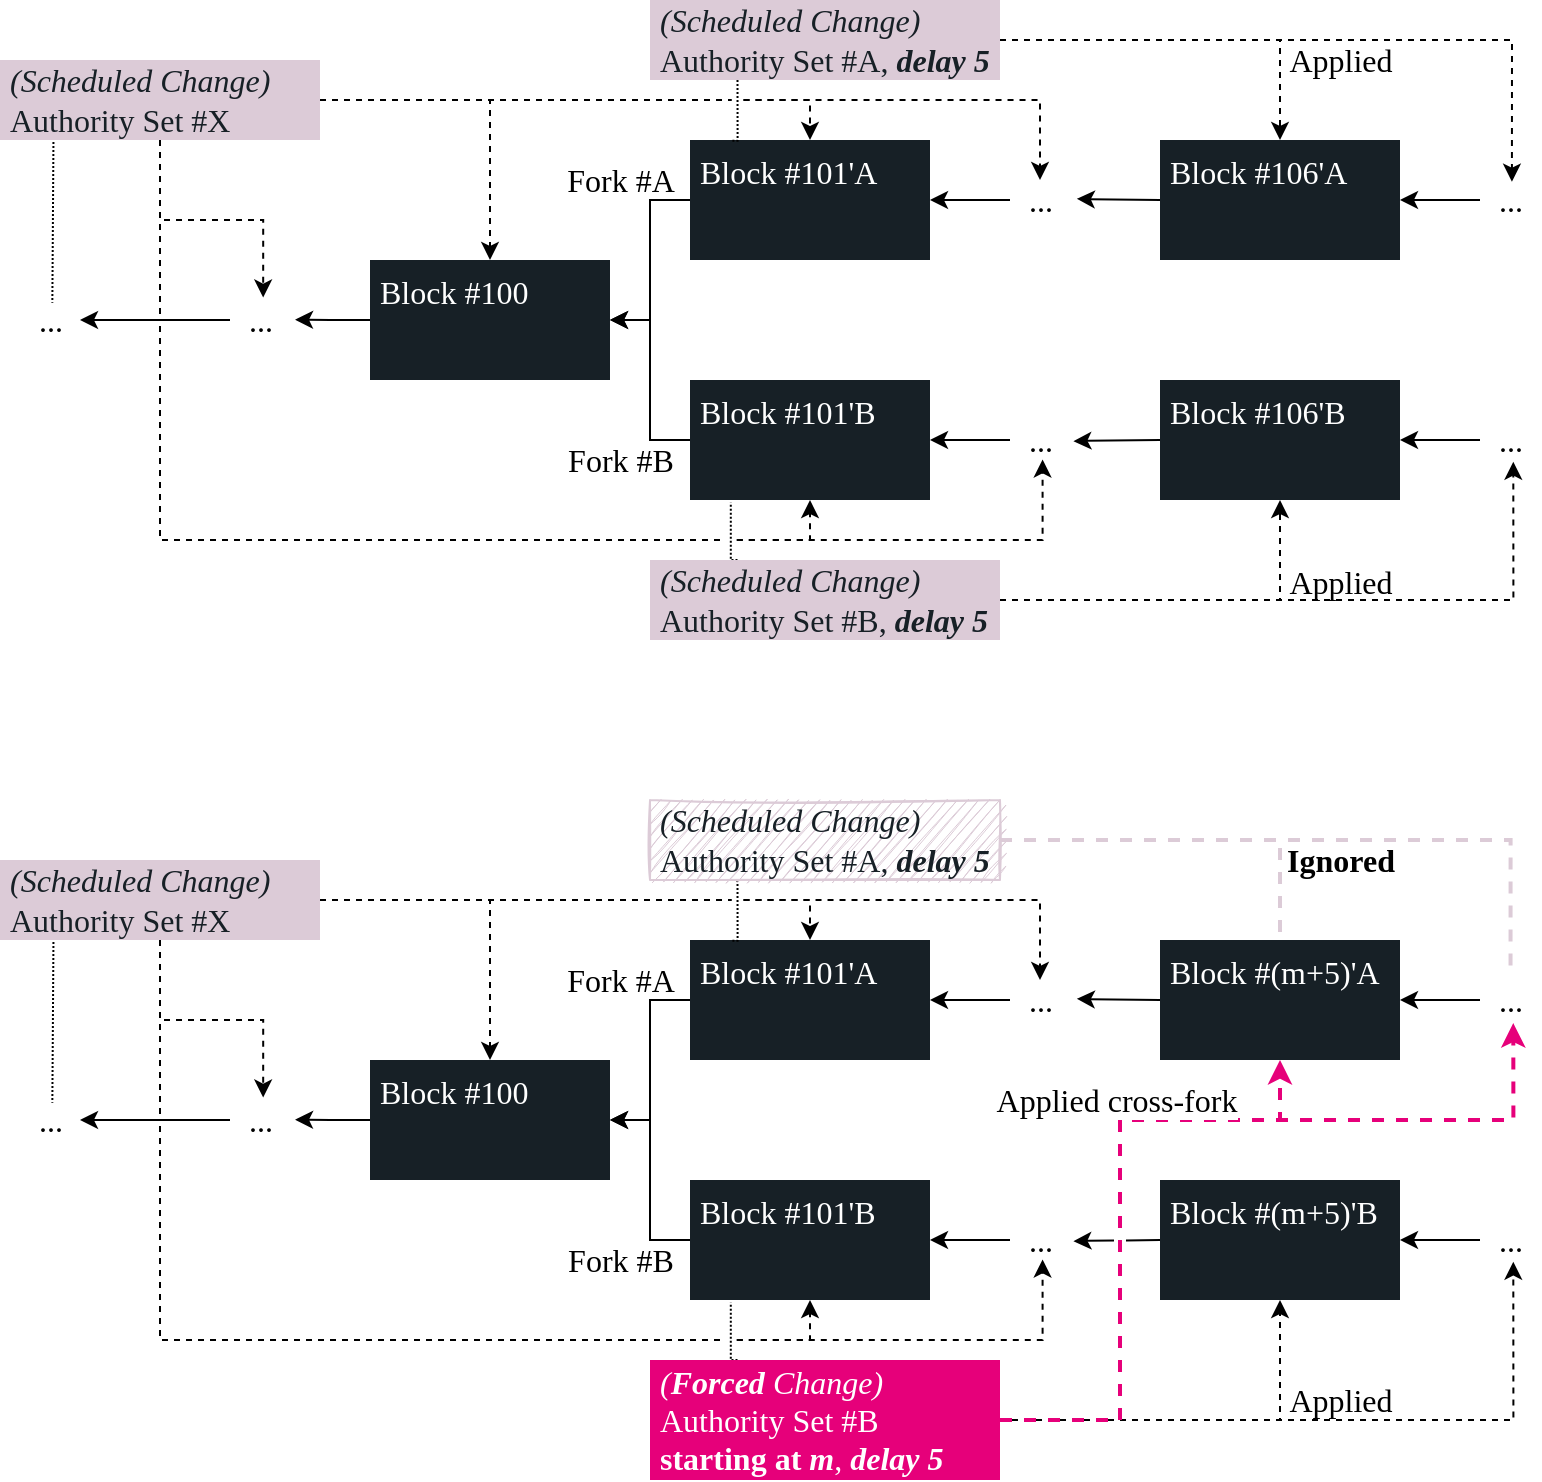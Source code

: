<mxfile version="19.0.2" type="device"><diagram name="Page-1" id="c37626ed-c26b-45fb-9056-f9ebc6bb27b6"><mxGraphModel dx="993" dy="927" grid="1" gridSize="10" guides="1" tooltips="1" connect="1" arrows="1" fold="1" page="1" pageScale="1" pageWidth="1100" pageHeight="850" background="none" math="0" shadow="0"><root><mxCell id="0"/><mxCell id="1" parent="0"/><mxCell id="DKEFc4V31NDqsVVvhGKB-27" style="edgeStyle=orthogonalEdgeStyle;rounded=0;orthogonalLoop=1;jettySize=auto;html=1;entryX=1.084;entryY=0.491;entryDx=0;entryDy=0;entryPerimeter=0;fontFamily=Times New Roman;fontSize=16;" parent="1" source="DKEFc4V31NDqsVVvhGKB-2" target="DKEFc4V31NDqsVVvhGKB-26" edge="1"><mxGeometry relative="1" as="geometry"/></mxCell><mxCell id="DKEFc4V31NDqsVVvhGKB-2" value="Block #100" style="rounded=0;whiteSpace=wrap;html=1;fillColor=#172026;strokeColor=none;align=left;verticalAlign=top;fontColor=#FFFFFF;spacingLeft=3;fontFamily=Times New Roman;fontSize=16;" parent="1" vertex="1"><mxGeometry x="215" y="180" width="120" height="60" as="geometry"/></mxCell><mxCell id="DKEFc4V31NDqsVVvhGKB-9" style="edgeStyle=orthogonalEdgeStyle;rounded=0;orthogonalLoop=1;jettySize=auto;html=1;entryX=1;entryY=0.5;entryDx=0;entryDy=0;fontFamily=Times New Roman;fontSize=16;" parent="1" source="DKEFc4V31NDqsVVvhGKB-3" target="DKEFc4V31NDqsVVvhGKB-2" edge="1"><mxGeometry relative="1" as="geometry"/></mxCell><mxCell id="DKEFc4V31NDqsVVvhGKB-3" value="Block #101'A" style="rounded=0;whiteSpace=wrap;html=1;fillColor=#172026;strokeColor=none;align=left;verticalAlign=top;fontColor=#FFFFFF;spacingLeft=3;fontFamily=Times New Roman;fontSize=16;" parent="1" vertex="1"><mxGeometry x="375" y="120" width="120" height="60" as="geometry"/></mxCell><mxCell id="DKEFc4V31NDqsVVvhGKB-11" style="edgeStyle=orthogonalEdgeStyle;rounded=0;orthogonalLoop=1;jettySize=auto;html=1;entryX=1;entryY=0.5;entryDx=0;entryDy=0;fontFamily=Times New Roman;fontSize=16;" parent="1" source="DKEFc4V31NDqsVVvhGKB-4" target="DKEFc4V31NDqsVVvhGKB-2" edge="1"><mxGeometry relative="1" as="geometry"/></mxCell><mxCell id="DKEFc4V31NDqsVVvhGKB-4" value="Block #101'B" style="rounded=0;whiteSpace=wrap;html=1;fillColor=#172026;strokeColor=none;align=left;verticalAlign=top;fontColor=#FFFFFF;spacingLeft=3;fontFamily=Times New Roman;fontSize=16;" parent="1" vertex="1"><mxGeometry x="375" y="240" width="120" height="60" as="geometry"/></mxCell><mxCell id="DKEFc4V31NDqsVVvhGKB-16" value="Applied" style="edgeStyle=orthogonalEdgeStyle;rounded=0;orthogonalLoop=1;jettySize=auto;html=1;entryX=0.5;entryY=0;entryDx=0;entryDy=0;dashed=1;fontFamily=Times New Roman;fontSize=16;" parent="1" source="DKEFc4V31NDqsVVvhGKB-13" target="DKEFc4V31NDqsVVvhGKB-61" edge="1"><mxGeometry x="0.579" y="30" relative="1" as="geometry"><mxPoint x="595" y="120" as="targetPoint"/><mxPoint as="offset"/><Array as="points"><mxPoint x="670" y="70"/></Array></mxGeometry></mxCell><mxCell id="DKEFc4V31NDqsVVvhGKB-69" style="edgeStyle=orthogonalEdgeStyle;rounded=0;jumpStyle=arc;orthogonalLoop=1;jettySize=auto;html=1;dashed=1;dashPattern=1 1;endArrow=none;endFill=0;exitX=0.25;exitY=1;exitDx=0;exitDy=0;entryX=0.173;entryY=0.007;entryDx=0;entryDy=0;entryPerimeter=0;fontFamily=Times New Roman;fontSize=16;" parent="1" source="DKEFc4V31NDqsVVvhGKB-13" target="DKEFc4V31NDqsVVvhGKB-3" edge="1"><mxGeometry relative="1" as="geometry"><mxPoint x="440" y="120" as="targetPoint"/><Array as="points"><mxPoint x="395" y="120"/></Array></mxGeometry></mxCell><mxCell id="DKEFc4V31NDqsVVvhGKB-86" style="edgeStyle=orthogonalEdgeStyle;rounded=0;jumpStyle=gap;orthogonalLoop=1;jettySize=auto;html=1;entryX=0.532;entryY=0.043;entryDx=0;entryDy=0;entryPerimeter=0;endArrow=classic;endFill=1;dashed=1;fontFamily=Times New Roman;fontSize=16;" parent="1" source="DKEFc4V31NDqsVVvhGKB-13" target="DKEFc4V31NDqsVVvhGKB-82" edge="1"><mxGeometry relative="1" as="geometry"/></mxCell><mxCell id="DKEFc4V31NDqsVVvhGKB-13" value="&lt;i style=&quot;font-size: 16px;&quot;&gt;&lt;font style=&quot;font-size: 16px;&quot;&gt;(Scheduled Change)&lt;br style=&quot;font-size: 16px;&quot;&gt;&lt;/font&gt;&lt;/i&gt;Authority Set #A, &lt;i style=&quot;font-size: 16px;&quot;&gt;&lt;b style=&quot;font-size: 16px;&quot;&gt;delay 5&lt;/b&gt;&lt;/i&gt;" style="rounded=0;whiteSpace=wrap;html=1;align=left;verticalAlign=middle;fillColor=#DCCBD7;strokeColor=none;fontColor=#172026;spacingLeft=3;fontFamily=Times New Roman;fontSize=16;" parent="1" vertex="1"><mxGeometry x="355" y="50" width="175" height="40" as="geometry"/></mxCell><mxCell id="DKEFc4V31NDqsVVvhGKB-19" style="edgeStyle=orthogonalEdgeStyle;rounded=0;orthogonalLoop=1;jettySize=auto;html=1;dashed=1;fontFamily=Times New Roman;fontSize=16;" parent="1" source="DKEFc4V31NDqsVVvhGKB-17" target="DKEFc4V31NDqsVVvhGKB-60" edge="1"><mxGeometry relative="1" as="geometry"><mxPoint x="600.28" y="302.94" as="targetPoint"/></mxGeometry></mxCell><mxCell id="DKEFc4V31NDqsVVvhGKB-75" value="Applied" style="edgeLabel;html=1;align=center;verticalAlign=middle;resizable=0;points=[];fontFamily=Times New Roman;fontSize=16;" parent="DKEFc4V31NDqsVVvhGKB-19" vertex="1" connectable="0"><mxGeometry x="0.49" y="-1" relative="1" as="geometry"><mxPoint x="29" y="-8" as="offset"/></mxGeometry></mxCell><mxCell id="DKEFc4V31NDqsVVvhGKB-70" style="edgeStyle=orthogonalEdgeStyle;rounded=0;jumpStyle=arc;orthogonalLoop=1;jettySize=auto;html=1;entryX=0.17;entryY=1.02;entryDx=0;entryDy=0;dashed=1;dashPattern=1 1;endArrow=none;endFill=0;entryPerimeter=0;exitX=0.25;exitY=0;exitDx=0;exitDy=0;fontFamily=Times New Roman;fontSize=16;" parent="1" source="DKEFc4V31NDqsVVvhGKB-17" target="DKEFc4V31NDqsVVvhGKB-4" edge="1"><mxGeometry relative="1" as="geometry"/></mxCell><mxCell id="DKEFc4V31NDqsVVvhGKB-87" style="edgeStyle=orthogonalEdgeStyle;rounded=0;jumpStyle=gap;orthogonalLoop=1;jettySize=auto;html=1;entryX=0.555;entryY=1.043;entryDx=0;entryDy=0;entryPerimeter=0;endArrow=classic;endFill=1;dashed=1;fontFamily=Times New Roman;fontSize=16;" parent="1" source="DKEFc4V31NDqsVVvhGKB-17" target="DKEFc4V31NDqsVVvhGKB-83" edge="1"><mxGeometry relative="1" as="geometry"/></mxCell><mxCell id="DKEFc4V31NDqsVVvhGKB-17" value="&lt;i style=&quot;font-size: 16px;&quot;&gt;(Scheduled Change)&lt;br style=&quot;font-size: 16px;&quot;&gt;&lt;/i&gt;Authority Set #B, &lt;i style=&quot;font-size: 16px;&quot;&gt;&lt;b style=&quot;font-size: 16px;&quot;&gt;delay 5&lt;/b&gt;&lt;/i&gt;" style="rounded=0;whiteSpace=wrap;html=1;align=left;verticalAlign=middle;fontColor=#172026;fillColor=#DCCBD7;strokeColor=none;spacingLeft=3;fontFamily=Times New Roman;fontSize=16;" parent="1" vertex="1"><mxGeometry x="355" y="330" width="175" height="40" as="geometry"/></mxCell><mxCell id="DKEFc4V31NDqsVVvhGKB-24" value="Fork #A" style="text;html=1;align=center;verticalAlign=middle;resizable=0;points=[];autosize=1;strokeColor=none;fillColor=none;fontFamily=Times New Roman;fontSize=16;" parent="1" vertex="1"><mxGeometry x="305" y="130" width="70" height="20" as="geometry"/></mxCell><mxCell id="DKEFc4V31NDqsVVvhGKB-25" value="Fork #B" style="text;html=1;align=center;verticalAlign=middle;resizable=0;points=[];autosize=1;strokeColor=none;fillColor=none;fontFamily=Times New Roman;fontSize=16;" parent="1" vertex="1"><mxGeometry x="305" y="270" width="70" height="20" as="geometry"/></mxCell><mxCell id="DKEFc4V31NDqsVVvhGKB-164" style="edgeStyle=orthogonalEdgeStyle;rounded=0;jumpStyle=gap;orthogonalLoop=1;jettySize=auto;html=1;fontSize=16;endArrow=classic;endFill=1;fontFamily=Times New Roman;" parent="1" source="DKEFc4V31NDqsVVvhGKB-26" target="DKEFc4V31NDqsVVvhGKB-162" edge="1"><mxGeometry relative="1" as="geometry"/></mxCell><mxCell id="DKEFc4V31NDqsVVvhGKB-26" value="..." style="text;html=1;align=center;verticalAlign=middle;resizable=0;points=[];autosize=1;strokeColor=none;fillColor=none;fontFamily=Times New Roman;fontSize=16;" parent="1" vertex="1"><mxGeometry x="145" y="200" width="30" height="20" as="geometry"/></mxCell><mxCell id="DKEFc4V31NDqsVVvhGKB-29" style="edgeStyle=orthogonalEdgeStyle;rounded=0;orthogonalLoop=1;jettySize=auto;html=1;dashed=1;exitX=0.5;exitY=1;exitDx=0;exitDy=0;entryX=0.553;entryY=-0.062;entryDx=0;entryDy=0;entryPerimeter=0;fontFamily=Times New Roman;fontSize=16;" parent="1" source="DKEFc4V31NDqsVVvhGKB-28" target="DKEFc4V31NDqsVVvhGKB-26" edge="1"><mxGeometry relative="1" as="geometry"><Array as="points"><mxPoint x="110" y="160"/><mxPoint x="162" y="160"/></Array></mxGeometry></mxCell><mxCell id="DKEFc4V31NDqsVVvhGKB-31" style="edgeStyle=orthogonalEdgeStyle;rounded=0;orthogonalLoop=1;jettySize=auto;html=1;entryX=0.5;entryY=0;entryDx=0;entryDy=0;dashed=1;exitX=1;exitY=0.5;exitDx=0;exitDy=0;fontFamily=Times New Roman;fontSize=16;" parent="1" source="DKEFc4V31NDqsVVvhGKB-28" target="DKEFc4V31NDqsVVvhGKB-2" edge="1"><mxGeometry relative="1" as="geometry"/></mxCell><mxCell id="DKEFc4V31NDqsVVvhGKB-65" style="edgeStyle=orthogonalEdgeStyle;rounded=0;orthogonalLoop=1;jettySize=auto;html=1;dashed=1;jumpStyle=gap;fontFamily=Times New Roman;fontSize=16;" parent="1" source="DKEFc4V31NDqsVVvhGKB-28" target="DKEFc4V31NDqsVVvhGKB-58" edge="1"><mxGeometry relative="1" as="geometry"/></mxCell><mxCell id="DKEFc4V31NDqsVVvhGKB-76" style="edgeStyle=orthogonalEdgeStyle;rounded=0;jumpStyle=gap;orthogonalLoop=1;jettySize=auto;html=1;entryX=0.543;entryY=0.986;entryDx=0;entryDy=0;entryPerimeter=0;endArrow=classic;endFill=1;dashed=1;exitX=0.5;exitY=1;exitDx=0;exitDy=0;fontFamily=Times New Roman;fontSize=16;" parent="1" source="DKEFc4V31NDqsVVvhGKB-28" target="DKEFc4V31NDqsVVvhGKB-59" edge="1"><mxGeometry relative="1" as="geometry"><Array as="points"><mxPoint x="110" y="320"/><mxPoint x="551" y="320"/></Array></mxGeometry></mxCell><mxCell id="DKEFc4V31NDqsVVvhGKB-77" style="edgeStyle=orthogonalEdgeStyle;rounded=0;jumpStyle=gap;orthogonalLoop=1;jettySize=auto;html=1;entryX=0.5;entryY=0;entryDx=0;entryDy=0;endArrow=classic;endFill=1;dashed=1;fontFamily=Times New Roman;fontSize=16;" parent="1" source="DKEFc4V31NDqsVVvhGKB-28" target="DKEFc4V31NDqsVVvhGKB-3" edge="1"><mxGeometry relative="1" as="geometry"/></mxCell><mxCell id="DKEFc4V31NDqsVVvhGKB-79" style="edgeStyle=orthogonalEdgeStyle;rounded=0;jumpStyle=gap;orthogonalLoop=1;jettySize=auto;html=1;entryX=0.5;entryY=1;entryDx=0;entryDy=0;endArrow=classic;endFill=1;dashed=1;exitX=0.5;exitY=1;exitDx=0;exitDy=0;fontFamily=Times New Roman;fontSize=16;" parent="1" source="DKEFc4V31NDqsVVvhGKB-28" target="DKEFc4V31NDqsVVvhGKB-4" edge="1"><mxGeometry relative="1" as="geometry"><Array as="points"><mxPoint x="110" y="320"/><mxPoint x="435" y="320"/></Array></mxGeometry></mxCell><mxCell id="DKEFc4V31NDqsVVvhGKB-163" style="edgeStyle=orthogonalEdgeStyle;rounded=0;jumpStyle=gap;orthogonalLoop=1;jettySize=auto;html=1;entryX=0.539;entryY=0.067;entryDx=0;entryDy=0;entryPerimeter=0;dashed=1;fontSize=16;endArrow=none;endFill=0;exitX=0.167;exitY=1.025;exitDx=0;exitDy=0;exitPerimeter=0;dashPattern=1 1;fontFamily=Times New Roman;" parent="1" source="DKEFc4V31NDqsVVvhGKB-28" target="DKEFc4V31NDqsVVvhGKB-162" edge="1"><mxGeometry relative="1" as="geometry"/></mxCell><mxCell id="DKEFc4V31NDqsVVvhGKB-28" value="&lt;i style=&quot;font-size: 16px;&quot;&gt;(Scheduled Change)&lt;br style=&quot;font-size: 16px;&quot;&gt;&lt;/i&gt;Authority Set #X" style="rounded=0;whiteSpace=wrap;html=1;align=left;verticalAlign=middle;fillColor=#dccbd7;fontColor=#172026;strokeColor=none;perimeterSpacing=0;spacingLeft=3;fontFamily=Times New Roman;fontSize=16;" parent="1" vertex="1"><mxGeometry x="30" y="80" width="160" height="40" as="geometry"/></mxCell><mxCell id="DKEFc4V31NDqsVVvhGKB-71" style="edgeStyle=orthogonalEdgeStyle;rounded=0;jumpStyle=arc;orthogonalLoop=1;jettySize=auto;html=1;entryX=1;entryY=0.5;entryDx=0;entryDy=0;endArrow=classic;endFill=1;fontFamily=Times New Roman;fontSize=16;" parent="1" source="DKEFc4V31NDqsVVvhGKB-58" target="DKEFc4V31NDqsVVvhGKB-3" edge="1"><mxGeometry relative="1" as="geometry"/></mxCell><mxCell id="DKEFc4V31NDqsVVvhGKB-58" value="..." style="text;html=1;align=center;verticalAlign=middle;resizable=0;points=[];autosize=1;strokeColor=none;fillColor=none;fontFamily=Times New Roman;fontSize=16;" parent="1" vertex="1"><mxGeometry x="535" y="140" width="30" height="20" as="geometry"/></mxCell><mxCell id="DKEFc4V31NDqsVVvhGKB-72" style="edgeStyle=orthogonalEdgeStyle;rounded=0;jumpStyle=arc;orthogonalLoop=1;jettySize=auto;html=1;endArrow=classic;endFill=1;fontFamily=Times New Roman;fontSize=16;" parent="1" source="DKEFc4V31NDqsVVvhGKB-59" target="DKEFc4V31NDqsVVvhGKB-4" edge="1"><mxGeometry relative="1" as="geometry"/></mxCell><mxCell id="DKEFc4V31NDqsVVvhGKB-59" value="..." style="text;html=1;align=center;verticalAlign=middle;resizable=0;points=[];autosize=1;strokeColor=none;fillColor=none;fontFamily=Times New Roman;fontSize=16;" parent="1" vertex="1"><mxGeometry x="535" y="260" width="30" height="20" as="geometry"/></mxCell><mxCell id="DKEFc4V31NDqsVVvhGKB-74" style="edgeStyle=orthogonalEdgeStyle;rounded=0;jumpStyle=arc;orthogonalLoop=1;jettySize=auto;html=1;entryX=1.057;entryY=0.529;entryDx=0;entryDy=0;entryPerimeter=0;endArrow=classic;endFill=1;fontFamily=Times New Roman;fontSize=16;" parent="1" source="DKEFc4V31NDqsVVvhGKB-60" target="DKEFc4V31NDqsVVvhGKB-59" edge="1"><mxGeometry relative="1" as="geometry"/></mxCell><mxCell id="DKEFc4V31NDqsVVvhGKB-60" value="Block #106'B" style="rounded=0;whiteSpace=wrap;html=1;fillColor=#172026;strokeColor=none;align=left;verticalAlign=top;fontColor=#FFFFFF;spacingLeft=3;fontFamily=Times New Roman;fontSize=16;" parent="1" vertex="1"><mxGeometry x="610" y="240" width="120" height="60" as="geometry"/></mxCell><mxCell id="DKEFc4V31NDqsVVvhGKB-73" style="edgeStyle=orthogonalEdgeStyle;rounded=0;jumpStyle=arc;orthogonalLoop=1;jettySize=auto;html=1;entryX=1.114;entryY=0.471;entryDx=0;entryDy=0;entryPerimeter=0;endArrow=classic;endFill=1;fontFamily=Times New Roman;fontSize=16;" parent="1" source="DKEFc4V31NDqsVVvhGKB-61" target="DKEFc4V31NDqsVVvhGKB-58" edge="1"><mxGeometry relative="1" as="geometry"/></mxCell><mxCell id="DKEFc4V31NDqsVVvhGKB-61" value="Block #106'A" style="rounded=0;whiteSpace=wrap;html=1;fillColor=#172026;strokeColor=none;align=left;verticalAlign=top;fontColor=#FFFFFF;spacingLeft=3;fontFamily=Times New Roman;fontSize=16;" parent="1" vertex="1"><mxGeometry x="610" y="120" width="120" height="60" as="geometry"/></mxCell><mxCell id="DKEFc4V31NDqsVVvhGKB-84" style="edgeStyle=orthogonalEdgeStyle;rounded=0;jumpStyle=gap;orthogonalLoop=1;jettySize=auto;html=1;entryX=1;entryY=0.5;entryDx=0;entryDy=0;endArrow=classic;endFill=1;fontFamily=Times New Roman;fontSize=16;" parent="1" source="DKEFc4V31NDqsVVvhGKB-82" target="DKEFc4V31NDqsVVvhGKB-61" edge="1"><mxGeometry relative="1" as="geometry"/></mxCell><mxCell id="DKEFc4V31NDqsVVvhGKB-82" value="..." style="text;html=1;align=center;verticalAlign=middle;resizable=0;points=[];autosize=1;strokeColor=none;fillColor=none;fontFamily=Times New Roman;fontSize=16;" parent="1" vertex="1"><mxGeometry x="770" y="140" width="30" height="20" as="geometry"/></mxCell><mxCell id="DKEFc4V31NDqsVVvhGKB-85" style="edgeStyle=orthogonalEdgeStyle;rounded=0;jumpStyle=gap;orthogonalLoop=1;jettySize=auto;html=1;entryX=1;entryY=0.5;entryDx=0;entryDy=0;endArrow=classic;endFill=1;fontFamily=Times New Roman;fontSize=16;" parent="1" source="DKEFc4V31NDqsVVvhGKB-83" target="DKEFc4V31NDqsVVvhGKB-60" edge="1"><mxGeometry relative="1" as="geometry"/></mxCell><mxCell id="DKEFc4V31NDqsVVvhGKB-83" value="..." style="text;html=1;align=center;verticalAlign=middle;resizable=0;points=[];autosize=1;strokeColor=none;fillColor=none;fontFamily=Times New Roman;fontSize=16;" parent="1" vertex="1"><mxGeometry x="770" y="260" width="30" height="20" as="geometry"/></mxCell><mxCell id="DKEFc4V31NDqsVVvhGKB-162" value="..." style="text;html=1;align=center;verticalAlign=middle;resizable=0;points=[];autosize=1;strokeColor=none;fillColor=none;fontFamily=Times New Roman;fontSize=16;" parent="1" vertex="1"><mxGeometry x="40" y="200" width="30" height="20" as="geometry"/></mxCell><mxCell id="DKEFc4V31NDqsVVvhGKB-165" style="edgeStyle=orthogonalEdgeStyle;rounded=0;orthogonalLoop=1;jettySize=auto;html=1;entryX=1.084;entryY=0.491;entryDx=0;entryDy=0;entryPerimeter=0;fontFamily=Times New Roman;fontSize=16;" parent="1" source="DKEFc4V31NDqsVVvhGKB-166" target="DKEFc4V31NDqsVVvhGKB-183" edge="1"><mxGeometry relative="1" as="geometry"/></mxCell><mxCell id="DKEFc4V31NDqsVVvhGKB-166" value="Block #100" style="rounded=0;whiteSpace=wrap;html=1;fillColor=#172026;strokeColor=none;align=left;verticalAlign=top;fontColor=#FFFFFF;spacingLeft=3;fontFamily=Times New Roman;fontSize=16;" parent="1" vertex="1"><mxGeometry x="215" y="580" width="120" height="60" as="geometry"/></mxCell><mxCell id="DKEFc4V31NDqsVVvhGKB-167" style="edgeStyle=orthogonalEdgeStyle;rounded=0;orthogonalLoop=1;jettySize=auto;html=1;entryX=1;entryY=0.5;entryDx=0;entryDy=0;fontFamily=Times New Roman;fontSize=16;" parent="1" source="DKEFc4V31NDqsVVvhGKB-168" target="DKEFc4V31NDqsVVvhGKB-166" edge="1"><mxGeometry relative="1" as="geometry"/></mxCell><mxCell id="DKEFc4V31NDqsVVvhGKB-168" value="Block #101'A" style="rounded=0;whiteSpace=wrap;html=1;fillColor=#172026;strokeColor=none;align=left;verticalAlign=top;fontColor=#FFFFFF;spacingLeft=3;fontFamily=Times New Roman;fontSize=16;" parent="1" vertex="1"><mxGeometry x="375" y="520" width="120" height="60" as="geometry"/></mxCell><mxCell id="DKEFc4V31NDqsVVvhGKB-169" style="edgeStyle=orthogonalEdgeStyle;rounded=0;orthogonalLoop=1;jettySize=auto;html=1;entryX=1;entryY=0.5;entryDx=0;entryDy=0;fontFamily=Times New Roman;fontSize=16;" parent="1" source="DKEFc4V31NDqsVVvhGKB-170" target="DKEFc4V31NDqsVVvhGKB-166" edge="1"><mxGeometry relative="1" as="geometry"/></mxCell><mxCell id="DKEFc4V31NDqsVVvhGKB-170" value="Block #101'B" style="rounded=0;whiteSpace=wrap;html=1;fillColor=#172026;strokeColor=none;align=left;verticalAlign=top;fontColor=#FFFFFF;spacingLeft=3;fontFamily=Times New Roman;fontSize=16;" parent="1" vertex="1"><mxGeometry x="375" y="640" width="120" height="60" as="geometry"/></mxCell><mxCell id="DKEFc4V31NDqsVVvhGKB-172" style="edgeStyle=orthogonalEdgeStyle;rounded=0;jumpStyle=arc;orthogonalLoop=1;jettySize=auto;html=1;dashed=1;dashPattern=1 1;endArrow=none;endFill=0;exitX=0.25;exitY=1;exitDx=0;exitDy=0;entryX=0.173;entryY=0.007;entryDx=0;entryDy=0;entryPerimeter=0;fontFamily=Times New Roman;fontSize=16;" parent="1" source="DKEFc4V31NDqsVVvhGKB-174" target="DKEFc4V31NDqsVVvhGKB-168" edge="1"><mxGeometry relative="1" as="geometry"><mxPoint x="440" y="520" as="targetPoint"/><Array as="points"><mxPoint x="395" y="520"/></Array></mxGeometry></mxCell><mxCell id="DKEFc4V31NDqsVVvhGKB-211" style="edgeStyle=orthogonalEdgeStyle;rounded=0;jumpStyle=gap;orthogonalLoop=1;jettySize=auto;html=1;dashed=1;fontSize=16;endArrow=none;endFill=0;strokeColor=#DCCBD7;strokeWidth=2;fontFamily=Times New Roman;" parent="1" source="DKEFc4V31NDqsVVvhGKB-174" target="DKEFc4V31NDqsVVvhGKB-199" edge="1"><mxGeometry relative="1" as="geometry"><mxPoint x="559.35" y="470.66" as="targetPoint"/></mxGeometry></mxCell><mxCell id="DKEFc4V31NDqsVVvhGKB-217" value="&lt;b style=&quot;font-size: 16px;&quot;&gt;Ignored&lt;/b&gt;" style="edgeStyle=orthogonalEdgeStyle;rounded=0;jumpStyle=gap;orthogonalLoop=1;jettySize=auto;html=1;entryX=0.509;entryY=-0.129;entryDx=0;entryDy=0;entryPerimeter=0;dashed=1;fontSize=16;endArrow=none;endFill=0;strokeColor=#DCCBD7;strokeWidth=2;fontFamily=Times New Roman;" parent="1" source="DKEFc4V31NDqsVVvhGKB-174" target="DKEFc4V31NDqsVVvhGKB-201" edge="1"><mxGeometry x="0.053" y="-10" relative="1" as="geometry"><mxPoint as="offset"/></mxGeometry></mxCell><mxCell id="DKEFc4V31NDqsVVvhGKB-174" value="&lt;i style=&quot;font-size: 16px;&quot;&gt;&lt;font style=&quot;font-size: 16px;&quot;&gt;(Scheduled Change)&lt;br style=&quot;font-size: 16px;&quot;&gt;&lt;/font&gt;&lt;/i&gt;Authority Set #A, &lt;i style=&quot;font-size: 16px;&quot;&gt;&lt;b style=&quot;font-size: 16px;&quot;&gt;delay 5&lt;/b&gt;&lt;/i&gt;" style="rounded=0;whiteSpace=wrap;html=1;align=left;verticalAlign=middle;fillColor=#DCCBD7;fontColor=#172026;strokeColor=#DCCBD7;shadow=0;glass=0;sketch=1;spacingLeft=3;fontFamily=Times New Roman;fontSize=16;" parent="1" vertex="1"><mxGeometry x="355" y="450" width="175" height="40" as="geometry"/></mxCell><mxCell id="DKEFc4V31NDqsVVvhGKB-175" style="edgeStyle=orthogonalEdgeStyle;rounded=0;orthogonalLoop=1;jettySize=auto;html=1;dashed=1;fontFamily=Times New Roman;fontSize=16;" parent="1" source="DKEFc4V31NDqsVVvhGKB-179" target="DKEFc4V31NDqsVVvhGKB-197" edge="1"><mxGeometry relative="1" as="geometry"><mxPoint x="600.28" y="702.94" as="targetPoint"/></mxGeometry></mxCell><mxCell id="DKEFc4V31NDqsVVvhGKB-176" value="Applied" style="edgeLabel;html=1;align=center;verticalAlign=middle;resizable=0;points=[];fontFamily=Times New Roman;fontSize=16;" parent="DKEFc4V31NDqsVVvhGKB-175" vertex="1" connectable="0"><mxGeometry x="0.49" y="-1" relative="1" as="geometry"><mxPoint x="29" y="-1" as="offset"/></mxGeometry></mxCell><mxCell id="DKEFc4V31NDqsVVvhGKB-177" style="edgeStyle=orthogonalEdgeStyle;rounded=0;jumpStyle=arc;orthogonalLoop=1;jettySize=auto;html=1;entryX=0.17;entryY=1.02;entryDx=0;entryDy=0;dashed=1;dashPattern=1 1;endArrow=none;endFill=0;entryPerimeter=0;exitX=0.25;exitY=0;exitDx=0;exitDy=0;fontFamily=Times New Roman;fontSize=16;" parent="1" source="DKEFc4V31NDqsVVvhGKB-179" target="DKEFc4V31NDqsVVvhGKB-170" edge="1"><mxGeometry relative="1" as="geometry"/></mxCell><mxCell id="DKEFc4V31NDqsVVvhGKB-178" style="edgeStyle=orthogonalEdgeStyle;rounded=0;jumpStyle=gap;orthogonalLoop=1;jettySize=auto;html=1;entryX=0.555;entryY=1.043;entryDx=0;entryDy=0;entryPerimeter=0;endArrow=classic;endFill=1;dashed=1;fontFamily=Times New Roman;fontSize=16;" parent="1" source="DKEFc4V31NDqsVVvhGKB-179" target="DKEFc4V31NDqsVVvhGKB-203" edge="1"><mxGeometry relative="1" as="geometry"/></mxCell><mxCell id="DKEFc4V31NDqsVVvhGKB-212" style="edgeStyle=orthogonalEdgeStyle;rounded=0;jumpStyle=gap;orthogonalLoop=1;jettySize=auto;html=1;entryX=0.5;entryY=1;entryDx=0;entryDy=0;dashed=1;fontSize=16;endArrow=classic;endFill=1;strokeWidth=2;strokeColor=#E6007A;fontFamily=Times New Roman;" parent="1" source="DKEFc4V31NDqsVVvhGKB-179" target="DKEFc4V31NDqsVVvhGKB-199" edge="1"><mxGeometry relative="1" as="geometry"><Array as="points"><mxPoint x="590" y="760"/><mxPoint x="590" y="610"/><mxPoint x="670" y="610"/></Array></mxGeometry></mxCell><mxCell id="DKEFc4V31NDqsVVvhGKB-213" style="edgeStyle=orthogonalEdgeStyle;rounded=0;jumpStyle=gap;orthogonalLoop=1;jettySize=auto;html=1;entryX=0.555;entryY=1.078;entryDx=0;entryDy=0;entryPerimeter=0;dashed=1;fontSize=16;endArrow=classic;endFill=1;strokeWidth=2;strokeColor=#E6007A;fontFamily=Times New Roman;exitX=1;exitY=0.5;exitDx=0;exitDy=0;" parent="1" source="DKEFc4V31NDqsVVvhGKB-179" target="DKEFc4V31NDqsVVvhGKB-201" edge="1"><mxGeometry relative="1" as="geometry"><Array as="points"><mxPoint x="590" y="760"/><mxPoint x="590" y="610"/><mxPoint x="787" y="610"/></Array></mxGeometry></mxCell><mxCell id="DKEFc4V31NDqsVVvhGKB-216" value="Applied cross-fork" style="edgeLabel;html=1;align=center;verticalAlign=middle;resizable=0;points=[];fontSize=16;fontFamily=Times New Roman;" parent="DKEFc4V31NDqsVVvhGKB-213" vertex="1" connectable="0"><mxGeometry x="0.142" y="-3" relative="1" as="geometry"><mxPoint x="-52" y="-13" as="offset"/></mxGeometry></mxCell><mxCell id="DKEFc4V31NDqsVVvhGKB-179" value="&lt;i style=&quot;font-size: 16px;&quot;&gt;(&lt;b style=&quot;font-size: 16px;&quot;&gt;Forced&lt;/b&gt; Change)&lt;br style=&quot;font-size: 16px;&quot;&gt;&lt;/i&gt;Authority Set #B&lt;br style=&quot;font-size: 16px;&quot;&gt;&lt;b style=&quot;font-size: 16px;&quot;&gt;starting at&lt;/b&gt; &lt;i style=&quot;font-size: 16px;&quot;&gt;&lt;b style=&quot;font-size: 16px;&quot;&gt;m&lt;/b&gt;&lt;/i&gt;,&amp;nbsp;&lt;i style=&quot;font-size: 16px;&quot;&gt;&lt;b style=&quot;font-size: 16px;&quot;&gt;delay 5&lt;/b&gt;&lt;/i&gt;" style="rounded=0;whiteSpace=wrap;html=1;align=left;verticalAlign=middle;fillColor=#e6007a;strokeColor=none;fontColor=#FFFFFF;spacingLeft=3;fontFamily=Times New Roman;fontSize=16;" parent="1" vertex="1"><mxGeometry x="355" y="730" width="175" height="60" as="geometry"/></mxCell><mxCell id="DKEFc4V31NDqsVVvhGKB-180" value="Fork #A" style="text;html=1;align=center;verticalAlign=middle;resizable=0;points=[];autosize=1;strokeColor=none;fillColor=none;fontFamily=Times New Roman;fontSize=16;" parent="1" vertex="1"><mxGeometry x="305" y="530" width="70" height="20" as="geometry"/></mxCell><mxCell id="DKEFc4V31NDqsVVvhGKB-181" value="Fork #B" style="text;html=1;align=center;verticalAlign=middle;resizable=0;points=[];autosize=1;strokeColor=none;fillColor=none;fontFamily=Times New Roman;fontSize=16;" parent="1" vertex="1"><mxGeometry x="305" y="670" width="70" height="20" as="geometry"/></mxCell><mxCell id="DKEFc4V31NDqsVVvhGKB-182" style="edgeStyle=orthogonalEdgeStyle;rounded=0;jumpStyle=gap;orthogonalLoop=1;jettySize=auto;html=1;fontSize=16;endArrow=classic;endFill=1;fontFamily=Times New Roman;" parent="1" source="DKEFc4V31NDqsVVvhGKB-183" target="DKEFc4V31NDqsVVvhGKB-204" edge="1"><mxGeometry relative="1" as="geometry"/></mxCell><mxCell id="DKEFc4V31NDqsVVvhGKB-183" value="..." style="text;html=1;align=center;verticalAlign=middle;resizable=0;points=[];autosize=1;strokeColor=none;fillColor=none;fontFamily=Times New Roman;fontSize=16;" parent="1" vertex="1"><mxGeometry x="145" y="600" width="30" height="20" as="geometry"/></mxCell><mxCell id="DKEFc4V31NDqsVVvhGKB-184" style="edgeStyle=orthogonalEdgeStyle;rounded=0;orthogonalLoop=1;jettySize=auto;html=1;dashed=1;exitX=0.5;exitY=1;exitDx=0;exitDy=0;entryX=0.553;entryY=-0.062;entryDx=0;entryDy=0;entryPerimeter=0;fontFamily=Times New Roman;fontSize=16;" parent="1" source="DKEFc4V31NDqsVVvhGKB-191" target="DKEFc4V31NDqsVVvhGKB-183" edge="1"><mxGeometry relative="1" as="geometry"><Array as="points"><mxPoint x="110" y="560"/><mxPoint x="162" y="560"/></Array></mxGeometry></mxCell><mxCell id="DKEFc4V31NDqsVVvhGKB-185" style="edgeStyle=orthogonalEdgeStyle;rounded=0;orthogonalLoop=1;jettySize=auto;html=1;entryX=0.5;entryY=0;entryDx=0;entryDy=0;dashed=1;exitX=1;exitY=0.5;exitDx=0;exitDy=0;fontFamily=Times New Roman;fontSize=16;" parent="1" source="DKEFc4V31NDqsVVvhGKB-191" target="DKEFc4V31NDqsVVvhGKB-166" edge="1"><mxGeometry relative="1" as="geometry"/></mxCell><mxCell id="DKEFc4V31NDqsVVvhGKB-186" style="edgeStyle=orthogonalEdgeStyle;rounded=0;orthogonalLoop=1;jettySize=auto;html=1;dashed=1;jumpStyle=gap;fontFamily=Times New Roman;fontSize=16;" parent="1" source="DKEFc4V31NDqsVVvhGKB-191" target="DKEFc4V31NDqsVVvhGKB-193" edge="1"><mxGeometry relative="1" as="geometry"/></mxCell><mxCell id="DKEFc4V31NDqsVVvhGKB-187" style="edgeStyle=orthogonalEdgeStyle;rounded=0;jumpStyle=gap;orthogonalLoop=1;jettySize=auto;html=1;entryX=0.543;entryY=0.986;entryDx=0;entryDy=0;entryPerimeter=0;endArrow=classic;endFill=1;dashed=1;exitX=0.5;exitY=1;exitDx=0;exitDy=0;fontFamily=Times New Roman;fontSize=16;" parent="1" source="DKEFc4V31NDqsVVvhGKB-191" target="DKEFc4V31NDqsVVvhGKB-195" edge="1"><mxGeometry relative="1" as="geometry"><Array as="points"><mxPoint x="110" y="720"/><mxPoint x="551" y="720"/></Array></mxGeometry></mxCell><mxCell id="DKEFc4V31NDqsVVvhGKB-188" style="edgeStyle=orthogonalEdgeStyle;rounded=0;jumpStyle=gap;orthogonalLoop=1;jettySize=auto;html=1;entryX=0.5;entryY=0;entryDx=0;entryDy=0;endArrow=classic;endFill=1;dashed=1;fontFamily=Times New Roman;fontSize=16;" parent="1" source="DKEFc4V31NDqsVVvhGKB-191" target="DKEFc4V31NDqsVVvhGKB-168" edge="1"><mxGeometry relative="1" as="geometry"/></mxCell><mxCell id="DKEFc4V31NDqsVVvhGKB-189" style="edgeStyle=orthogonalEdgeStyle;rounded=0;jumpStyle=gap;orthogonalLoop=1;jettySize=auto;html=1;entryX=0.5;entryY=1;entryDx=0;entryDy=0;endArrow=classic;endFill=1;dashed=1;exitX=0.5;exitY=1;exitDx=0;exitDy=0;fontFamily=Times New Roman;fontSize=16;" parent="1" source="DKEFc4V31NDqsVVvhGKB-191" target="DKEFc4V31NDqsVVvhGKB-170" edge="1"><mxGeometry relative="1" as="geometry"><Array as="points"><mxPoint x="110" y="720"/><mxPoint x="435" y="720"/></Array></mxGeometry></mxCell><mxCell id="DKEFc4V31NDqsVVvhGKB-190" style="edgeStyle=orthogonalEdgeStyle;rounded=0;jumpStyle=gap;orthogonalLoop=1;jettySize=auto;html=1;entryX=0.539;entryY=0.067;entryDx=0;entryDy=0;entryPerimeter=0;dashed=1;fontSize=16;endArrow=none;endFill=0;exitX=0.167;exitY=1.025;exitDx=0;exitDy=0;exitPerimeter=0;dashPattern=1 1;fontFamily=Times New Roman;" parent="1" source="DKEFc4V31NDqsVVvhGKB-191" target="DKEFc4V31NDqsVVvhGKB-204" edge="1"><mxGeometry relative="1" as="geometry"/></mxCell><mxCell id="DKEFc4V31NDqsVVvhGKB-191" value="&lt;i style=&quot;font-size: 16px;&quot;&gt;(Scheduled Change)&lt;br style=&quot;font-size: 16px;&quot;&gt;&lt;/i&gt;Authority Set #X" style="rounded=0;whiteSpace=wrap;html=1;align=left;verticalAlign=middle;fontColor=#172026;fillColor=#DCCBD7;strokeColor=none;spacingLeft=3;fontFamily=Times New Roman;fontSize=16;" parent="1" vertex="1"><mxGeometry x="30" y="480" width="160" height="40" as="geometry"/></mxCell><mxCell id="DKEFc4V31NDqsVVvhGKB-192" style="edgeStyle=orthogonalEdgeStyle;rounded=0;jumpStyle=arc;orthogonalLoop=1;jettySize=auto;html=1;entryX=1;entryY=0.5;entryDx=0;entryDy=0;endArrow=classic;endFill=1;fontFamily=Times New Roman;fontSize=16;" parent="1" source="DKEFc4V31NDqsVVvhGKB-193" target="DKEFc4V31NDqsVVvhGKB-168" edge="1"><mxGeometry relative="1" as="geometry"/></mxCell><mxCell id="DKEFc4V31NDqsVVvhGKB-193" value="..." style="text;html=1;align=center;verticalAlign=middle;resizable=0;points=[];autosize=1;strokeColor=none;fillColor=none;fontFamily=Times New Roman;fontSize=16;" parent="1" vertex="1"><mxGeometry x="535" y="540" width="30" height="20" as="geometry"/></mxCell><mxCell id="DKEFc4V31NDqsVVvhGKB-194" style="edgeStyle=orthogonalEdgeStyle;rounded=0;jumpStyle=arc;orthogonalLoop=1;jettySize=auto;html=1;endArrow=classic;endFill=1;fontFamily=Times New Roman;fontSize=16;" parent="1" source="DKEFc4V31NDqsVVvhGKB-195" target="DKEFc4V31NDqsVVvhGKB-170" edge="1"><mxGeometry relative="1" as="geometry"/></mxCell><mxCell id="DKEFc4V31NDqsVVvhGKB-195" value="..." style="text;html=1;align=center;verticalAlign=middle;resizable=0;points=[];autosize=1;strokeColor=none;fillColor=none;fontFamily=Times New Roman;fontSize=16;" parent="1" vertex="1"><mxGeometry x="535" y="660" width="30" height="20" as="geometry"/></mxCell><mxCell id="DKEFc4V31NDqsVVvhGKB-196" style="edgeStyle=orthogonalEdgeStyle;rounded=0;jumpStyle=gap;orthogonalLoop=1;jettySize=auto;html=1;entryX=1.057;entryY=0.529;entryDx=0;entryDy=0;entryPerimeter=0;endArrow=classic;endFill=1;fontFamily=Times New Roman;fontSize=16;" parent="1" source="DKEFc4V31NDqsVVvhGKB-197" target="DKEFc4V31NDqsVVvhGKB-195" edge="1"><mxGeometry relative="1" as="geometry"/></mxCell><mxCell id="DKEFc4V31NDqsVVvhGKB-197" value="Block #(m+5)'B" style="rounded=0;whiteSpace=wrap;html=1;fillColor=#172026;strokeColor=none;align=left;verticalAlign=top;fontColor=#FFFFFF;spacingLeft=3;fontFamily=Times New Roman;fontSize=16;" parent="1" vertex="1"><mxGeometry x="610" y="640" width="120" height="60" as="geometry"/></mxCell><mxCell id="DKEFc4V31NDqsVVvhGKB-198" style="edgeStyle=orthogonalEdgeStyle;rounded=0;jumpStyle=arc;orthogonalLoop=1;jettySize=auto;html=1;entryX=1.114;entryY=0.471;entryDx=0;entryDy=0;entryPerimeter=0;endArrow=classic;endFill=1;fontFamily=Times New Roman;fontSize=16;" parent="1" source="DKEFc4V31NDqsVVvhGKB-199" target="DKEFc4V31NDqsVVvhGKB-193" edge="1"><mxGeometry relative="1" as="geometry"/></mxCell><mxCell id="DKEFc4V31NDqsVVvhGKB-199" value="Block #(m+5)'A" style="rounded=0;whiteSpace=wrap;html=1;fillColor=#172026;strokeColor=none;align=left;verticalAlign=top;labelBackgroundColor=none;fontColor=#FFFFFF;spacingLeft=3;fontFamily=Times New Roman;fontSize=16;" parent="1" vertex="1"><mxGeometry x="610" y="520" width="120" height="60" as="geometry"/></mxCell><mxCell id="DKEFc4V31NDqsVVvhGKB-200" style="edgeStyle=orthogonalEdgeStyle;rounded=0;jumpStyle=gap;orthogonalLoop=1;jettySize=auto;html=1;entryX=1;entryY=0.5;entryDx=0;entryDy=0;endArrow=classic;endFill=1;fontFamily=Times New Roman;fontSize=16;" parent="1" source="DKEFc4V31NDqsVVvhGKB-201" target="DKEFc4V31NDqsVVvhGKB-199" edge="1"><mxGeometry relative="1" as="geometry"/></mxCell><mxCell id="DKEFc4V31NDqsVVvhGKB-201" value="..." style="text;html=1;align=center;verticalAlign=middle;resizable=0;points=[];autosize=1;strokeColor=none;fillColor=none;fontFamily=Times New Roman;fontSize=16;" parent="1" vertex="1"><mxGeometry x="770" y="540" width="30" height="20" as="geometry"/></mxCell><mxCell id="DKEFc4V31NDqsVVvhGKB-202" style="edgeStyle=orthogonalEdgeStyle;rounded=0;jumpStyle=gap;orthogonalLoop=1;jettySize=auto;html=1;entryX=1;entryY=0.5;entryDx=0;entryDy=0;endArrow=classic;endFill=1;fontFamily=Times New Roman;fontSize=16;" parent="1" source="DKEFc4V31NDqsVVvhGKB-203" target="DKEFc4V31NDqsVVvhGKB-197" edge="1"><mxGeometry relative="1" as="geometry"/></mxCell><mxCell id="DKEFc4V31NDqsVVvhGKB-203" value="..." style="text;html=1;align=center;verticalAlign=middle;resizable=0;points=[];autosize=1;strokeColor=none;fillColor=none;fontFamily=Times New Roman;fontSize=16;" parent="1" vertex="1"><mxGeometry x="770" y="660" width="30" height="20" as="geometry"/></mxCell><mxCell id="DKEFc4V31NDqsVVvhGKB-204" value="..." style="text;html=1;align=center;verticalAlign=middle;resizable=0;points=[];autosize=1;strokeColor=none;fillColor=none;fontFamily=Times New Roman;fontSize=16;" parent="1" vertex="1"><mxGeometry x="40" y="600" width="30" height="20" as="geometry"/></mxCell></root></mxGraphModel></diagram></mxfile>